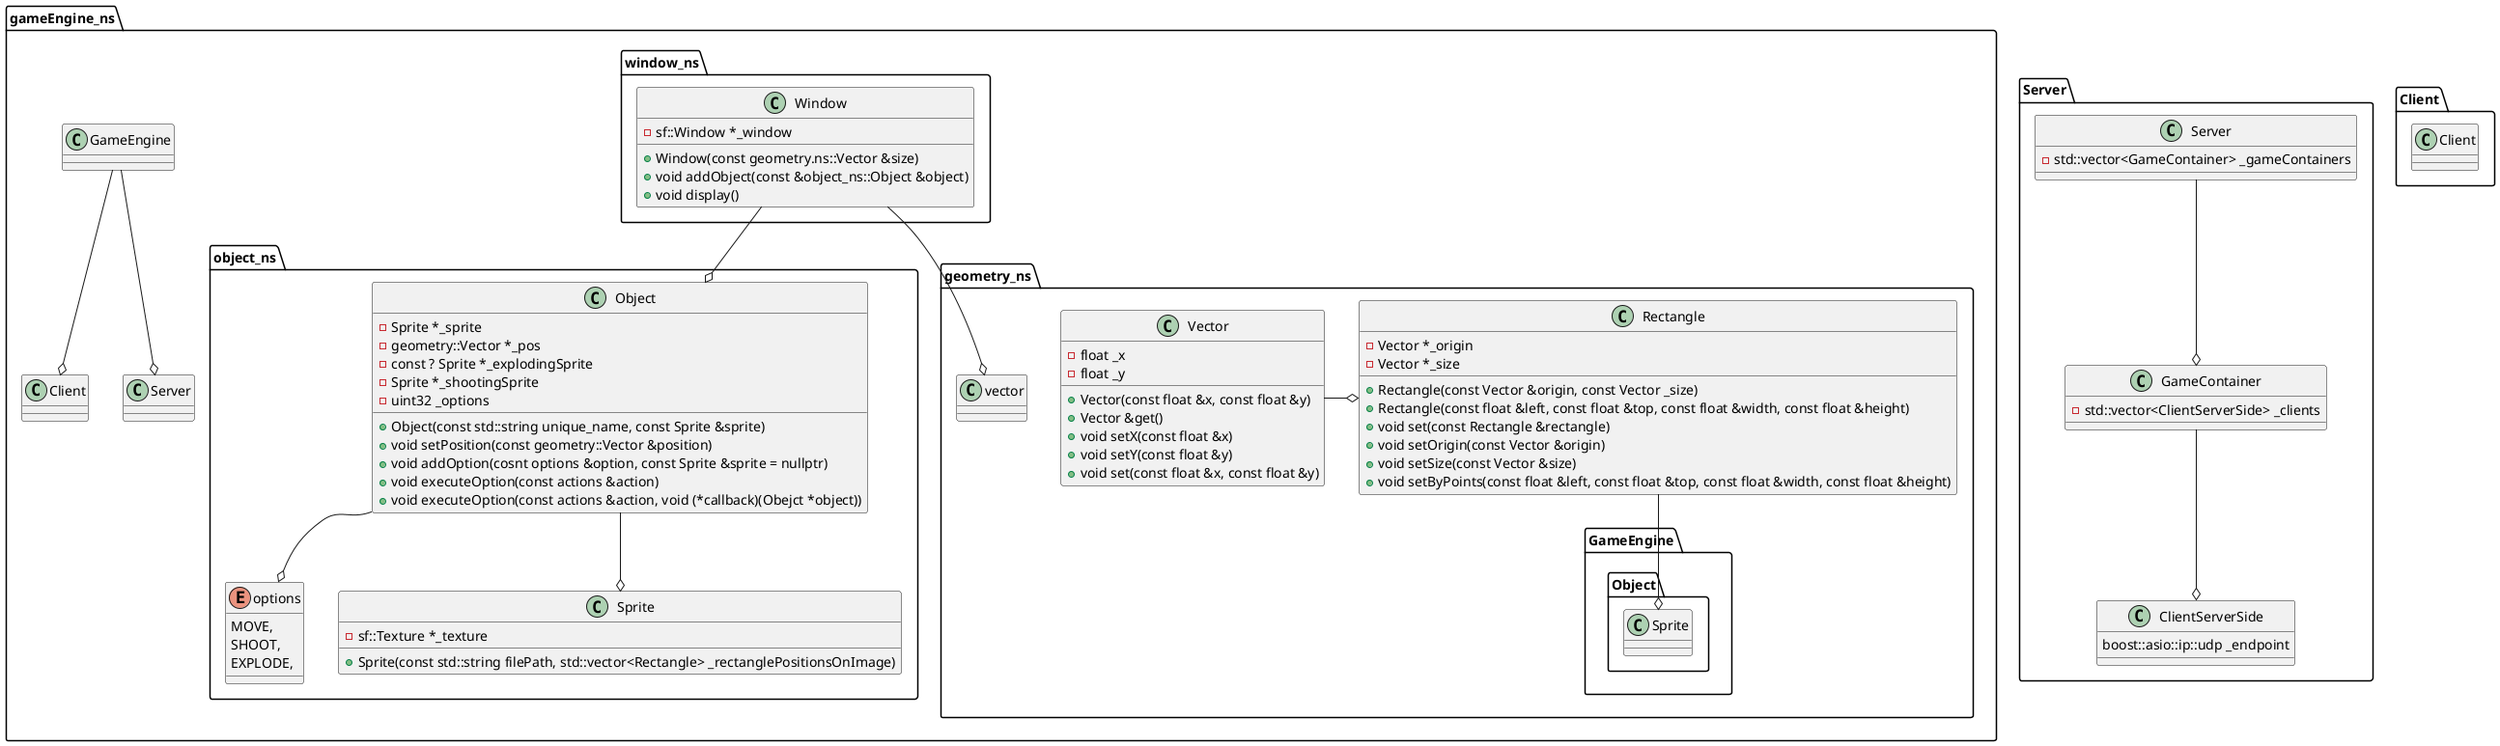 @startuml


package Server {

    class ClientServerSide {
        boost::asio::ip::udp _endpoint
    }

    GameContainer --o ClientServerSide
    class GameContainer  {
        - std::vector<ClientServerSide> _clients
    }

    Server --o GameContainer
    class Server {
        - std::vector<GameContainer> _gameContainers
    }
}

namespace Client {
    class Client {

    }
}



namespace gameEngine_ns {

    GameEngine --o Client
    GameEngine --o Server
    class GameEngine {
        
    }
    

    namespace object_ns {
        enum options {
            MOVE,
            SHOOT,
            EXPLODE,
        }

        class Sprite {
            - sf::Texture *_texture
            + Sprite(const std::string filePath, std::vector<Rectangle> _rectanglePositionsOnImage)
        }
        
        Object -down-o Sprite
        Object -down-o options
        class Object {
            - Sprite *_sprite
            - geometry::Vector *_pos
            - const ? Sprite *_explodingSprite
            - Sprite *_shootingSprite
            - uint32 _options

            + Object(const std::string unique_name, const Sprite &sprite)
            + void setPosition(const geometry::Vector &position)
            + void addOption(cosnt options &option, const Sprite &sprite = nullptr)
            + void executeOption(const actions &action)
            + void executeOption(const actions &action, void (*callback)(Obejct *object))
        }
    }

          
    namespace geometry_ns {
        Vector -right-o Rectangle
        class Vector {
            - float _x
            - float _y

            + Vector(const float &x, const float &y)
            + Vector &get()
            + void setX(const float &x)
            + void setY(const float &y)
            + void set(const float &x, const float &y)
        }

        Rectangle --o GameEngine.Object.Sprite
        class Rectangle {
            - Vector *_origin
            - Vector *_size

            + Rectangle(const Vector &origin, const Vector _size)
            + Rectangle(const float &left, const float &top, const float &width, const float &height)
            + void set(const Rectangle &rectangle)
            + void setOrigin(const Vector &origin)
            + void setSize(const Vector &size)
            + void setByPoints(const float &left, const float &top, const float &width, const float &height)
        }
    }

    namespace window_ns {

        Window --o gameEngine_ns.geometry_ns.vector
        Window --o gameEngine_ns.object_ns.Object
        class Window {
            - sf::Window *_window

            + Window(const geometry.ns::Vector &size)
            + void addObject(const &object_ns::Object &object)
            + void display()
        }
    }
}

@enduml